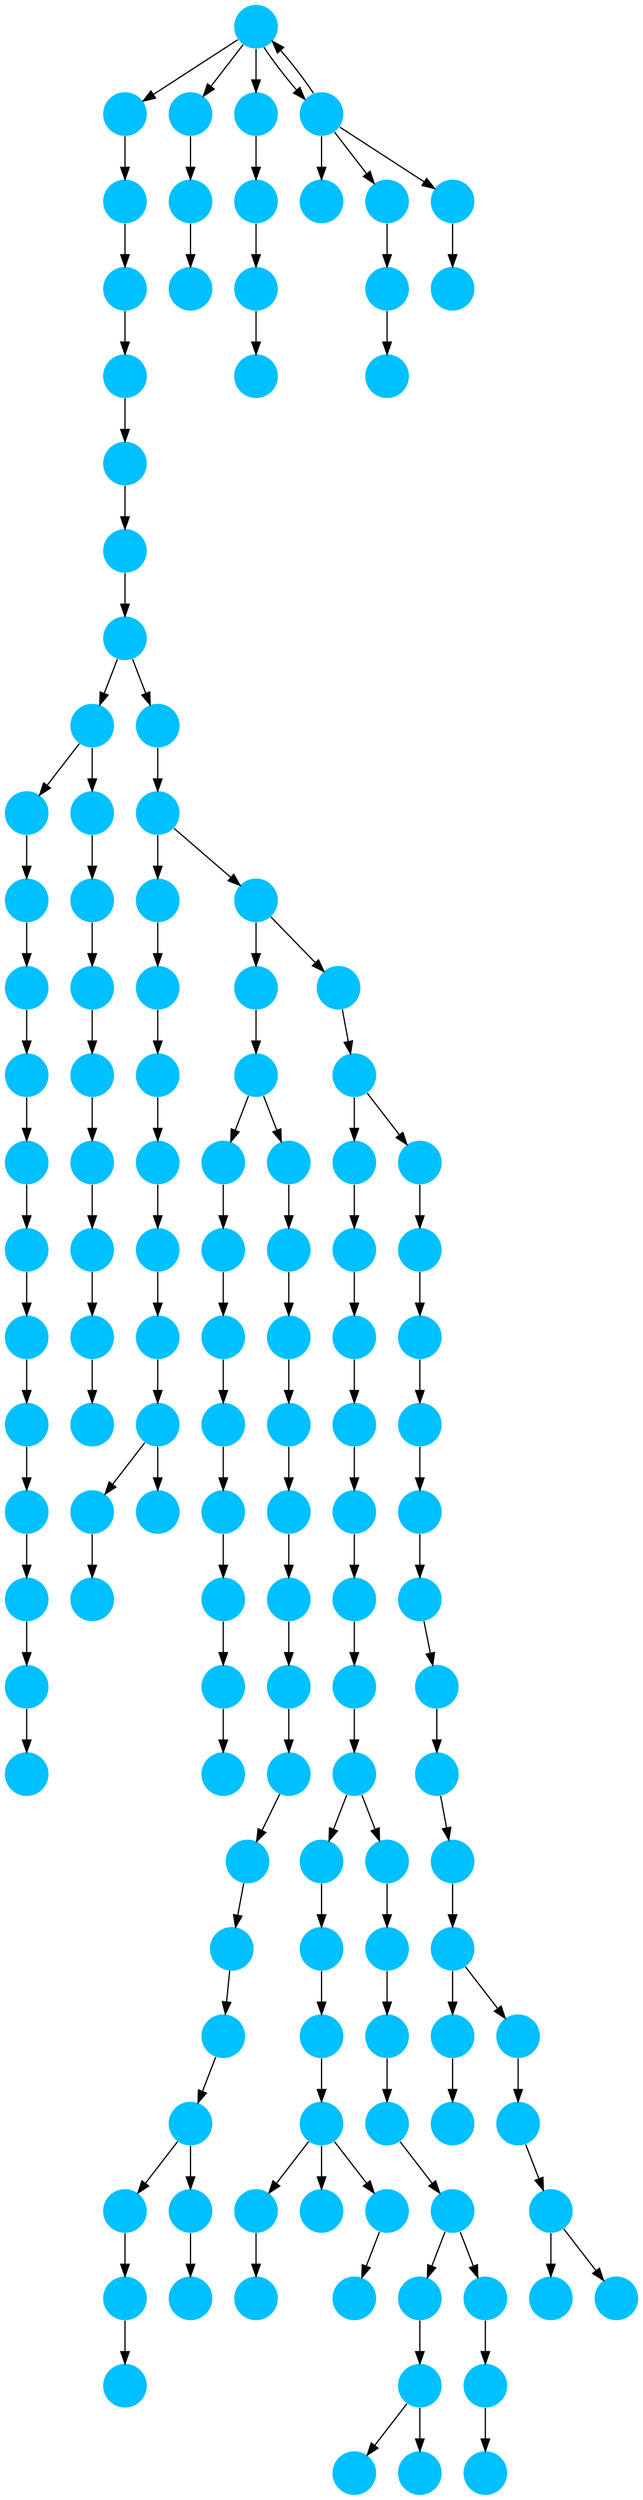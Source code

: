 digraph{
0 [tooltip = "H", penwidth = 0, style = filled, fillcolor = "#00c0ff", shape = circle, label = ""]
1 [tooltip = "H", penwidth = 0, style = filled, fillcolor = "#00c0ff", shape = circle, label = ""]
2 [tooltip = "H", penwidth = 0, style = filled, fillcolor = "#00c0ff", shape = circle, label = ""]
3 [tooltip = "H", penwidth = 0, style = filled, fillcolor = "#00c0ff", shape = circle, label = ""]
4 [tooltip = "H", penwidth = 0, style = filled, fillcolor = "#00c0ff", shape = circle, label = ""]
5 [tooltip = "H", penwidth = 0, style = filled, fillcolor = "#00c0ff", shape = circle, label = ""]
6 [tooltip = "H", penwidth = 0, style = filled, fillcolor = "#00c0ff", shape = circle, label = ""]
7 [tooltip = "H", penwidth = 0, style = filled, fillcolor = "#00c0ff", shape = circle, label = ""]
8 [tooltip = "H", penwidth = 0, style = filled, fillcolor = "#00c0ff", shape = circle, label = ""]
9 [tooltip = "H", penwidth = 0, style = filled, fillcolor = "#00c0ff", shape = circle, label = ""]
10 [tooltip = "H", penwidth = 0, style = filled, fillcolor = "#00c0ff", shape = circle, label = ""]
11 [tooltip = "H", penwidth = 0, style = filled, fillcolor = "#00c0ff", shape = circle, label = ""]
12 [tooltip = "H", penwidth = 0, style = filled, fillcolor = "#00c0ff", shape = circle, label = ""]
13 [tooltip = "H", penwidth = 0, style = filled, fillcolor = "#00c0ff", shape = circle, label = ""]
14 [tooltip = "H", penwidth = 0, style = filled, fillcolor = "#00c0ff", shape = circle, label = ""]
15 [tooltip = "H", penwidth = 0, style = filled, fillcolor = "#00c0ff", shape = circle, label = ""]
16 [tooltip = "H", penwidth = 0, style = filled, fillcolor = "#00c0ff", shape = circle, label = ""]
17 [tooltip = "H", penwidth = 0, style = filled, fillcolor = "#00c0ff", shape = circle, label = ""]
18 [tooltip = "H", penwidth = 0, style = filled, fillcolor = "#00c0ff", shape = circle, label = ""]
19 [tooltip = "H", penwidth = 0, style = filled, fillcolor = "#00c0ff", shape = circle, label = ""]
20 [tooltip = "H", penwidth = 0, style = filled, fillcolor = "#00c0ff", shape = circle, label = ""]
21 [tooltip = "H", penwidth = 0, style = filled, fillcolor = "#00c0ff", shape = circle, label = ""]
22 [tooltip = "H", penwidth = 0, style = filled, fillcolor = "#00c0ff", shape = circle, label = ""]
23 [tooltip = "H", penwidth = 0, style = filled, fillcolor = "#00c0ff", shape = circle, label = ""]
24 [tooltip = "H", penwidth = 0, style = filled, fillcolor = "#00c0ff", shape = circle, label = ""]
25 [tooltip = "H", penwidth = 0, style = filled, fillcolor = "#00c0ff", shape = circle, label = ""]
26 [tooltip = "H", penwidth = 0, style = filled, fillcolor = "#00c0ff", shape = circle, label = ""]
27 [tooltip = "H", penwidth = 0, style = filled, fillcolor = "#00c0ff", shape = circle, label = ""]
28 [tooltip = "H", penwidth = 0, style = filled, fillcolor = "#00c0ff", shape = circle, label = ""]
29 [tooltip = "H", penwidth = 0, style = filled, fillcolor = "#00c0ff", shape = circle, label = ""]
30 [tooltip = "H", penwidth = 0, style = filled, fillcolor = "#00c0ff", shape = circle, label = ""]
31 [tooltip = "H", penwidth = 0, style = filled, fillcolor = "#00c0ff", shape = circle, label = ""]
32 [tooltip = "H", penwidth = 0, style = filled, fillcolor = "#00c0ff", shape = circle, label = ""]
33 [tooltip = "H", penwidth = 0, style = filled, fillcolor = "#00c0ff", shape = circle, label = ""]
34 [tooltip = "H", penwidth = 0, style = filled, fillcolor = "#00c0ff", shape = circle, label = ""]
35 [tooltip = "H", penwidth = 0, style = filled, fillcolor = "#00c0ff", shape = circle, label = ""]
36 [tooltip = "H", penwidth = 0, style = filled, fillcolor = "#00c0ff", shape = circle, label = ""]
37 [tooltip = "H", penwidth = 0, style = filled, fillcolor = "#00c0ff", shape = circle, label = ""]
38 [tooltip = "H", penwidth = 0, style = filled, fillcolor = "#00c0ff", shape = circle, label = ""]
39 [tooltip = "H", penwidth = 0, style = filled, fillcolor = "#00c0ff", shape = circle, label = ""]
40 [tooltip = "H", penwidth = 0, style = filled, fillcolor = "#00c0ff", shape = circle, label = ""]
41 [tooltip = "H", penwidth = 0, style = filled, fillcolor = "#00c0ff", shape = circle, label = ""]
42 [tooltip = "H", penwidth = 0, style = filled, fillcolor = "#00c0ff", shape = circle, label = ""]
43 [tooltip = "H", penwidth = 0, style = filled, fillcolor = "#00c0ff", shape = circle, label = ""]
44 [tooltip = "H", penwidth = 0, style = filled, fillcolor = "#00c0ff", shape = circle, label = ""]
45 [tooltip = "H", penwidth = 0, style = filled, fillcolor = "#00c0ff", shape = circle, label = ""]
46 [tooltip = "H", penwidth = 0, style = filled, fillcolor = "#00c0ff", shape = circle, label = ""]
47 [tooltip = "H", penwidth = 0, style = filled, fillcolor = "#00c0ff", shape = circle, label = ""]
48 [tooltip = "H", penwidth = 0, style = filled, fillcolor = "#00c0ff", shape = circle, label = ""]
49 [tooltip = "H", penwidth = 0, style = filled, fillcolor = "#00c0ff", shape = circle, label = ""]
50 [tooltip = "H", penwidth = 0, style = filled, fillcolor = "#00c0ff", shape = circle, label = ""]
51 [tooltip = "H", penwidth = 0, style = filled, fillcolor = "#00c0ff", shape = circle, label = ""]
52 [tooltip = "H", penwidth = 0, style = filled, fillcolor = "#00c0ff", shape = circle, label = ""]
53 [tooltip = "H", penwidth = 0, style = filled, fillcolor = "#00c0ff", shape = circle, label = ""]
54 [tooltip = "H", penwidth = 0, style = filled, fillcolor = "#00c0ff", shape = circle, label = ""]
55 [tooltip = "H", penwidth = 0, style = filled, fillcolor = "#00c0ff", shape = circle, label = ""]
56 [tooltip = "H", penwidth = 0, style = filled, fillcolor = "#00c0ff", shape = circle, label = ""]
57 [tooltip = "H", penwidth = 0, style = filled, fillcolor = "#00c0ff", shape = circle, label = ""]
58 [tooltip = "H", penwidth = 0, style = filled, fillcolor = "#00c0ff", shape = circle, label = ""]
59 [tooltip = "H", penwidth = 0, style = filled, fillcolor = "#00c0ff", shape = circle, label = ""]
60 [tooltip = "H", penwidth = 0, style = filled, fillcolor = "#00c0ff", shape = circle, label = ""]
61 [tooltip = "H", penwidth = 0, style = filled, fillcolor = "#00c0ff", shape = circle, label = ""]
62 [tooltip = "H", penwidth = 0, style = filled, fillcolor = "#00c0ff", shape = circle, label = ""]
63 [tooltip = "H", penwidth = 0, style = filled, fillcolor = "#00c0ff", shape = circle, label = ""]
64 [tooltip = "H", penwidth = 0, style = filled, fillcolor = "#00c0ff", shape = circle, label = ""]
65 [tooltip = "H", penwidth = 0, style = filled, fillcolor = "#00c0ff", shape = circle, label = ""]
66 [tooltip = "H", penwidth = 0, style = filled, fillcolor = "#00c0ff", shape = circle, label = ""]
67 [tooltip = "H", penwidth = 0, style = filled, fillcolor = "#00c0ff", shape = circle, label = ""]
68 [tooltip = "H", penwidth = 0, style = filled, fillcolor = "#00c0ff", shape = circle, label = ""]
69 [tooltip = "H", penwidth = 0, style = filled, fillcolor = "#00c0ff", shape = circle, label = ""]
70 [tooltip = "H", penwidth = 0, style = filled, fillcolor = "#00c0ff", shape = circle, label = ""]
71 [tooltip = "H", penwidth = 0, style = filled, fillcolor = "#00c0ff", shape = circle, label = ""]
72 [tooltip = "H", penwidth = 0, style = filled, fillcolor = "#00c0ff", shape = circle, label = ""]
73 [tooltip = "H", penwidth = 0, style = filled, fillcolor = "#00c0ff", shape = circle, label = ""]
74 [tooltip = "H", penwidth = 0, style = filled, fillcolor = "#00c0ff", shape = circle, label = ""]
75 [tooltip = "H", penwidth = 0, style = filled, fillcolor = "#00c0ff", shape = circle, label = ""]
76 [tooltip = "H", penwidth = 0, style = filled, fillcolor = "#00c0ff", shape = circle, label = ""]
77 [tooltip = "H", penwidth = 0, style = filled, fillcolor = "#00c0ff", shape = circle, label = ""]
78 [tooltip = "H", penwidth = 0, style = filled, fillcolor = "#00c0ff", shape = circle, label = ""]
79 [tooltip = "H", penwidth = 0, style = filled, fillcolor = "#00c0ff", shape = circle, label = ""]
80 [tooltip = "H", penwidth = 0, style = filled, fillcolor = "#00c0ff", shape = circle, label = ""]
81 [tooltip = "H", penwidth = 0, style = filled, fillcolor = "#00c0ff", shape = circle, label = ""]
82 [tooltip = "H", penwidth = 0, style = filled, fillcolor = "#00c0ff", shape = circle, label = ""]
83 [tooltip = "H", penwidth = 0, style = filled, fillcolor = "#00c0ff", shape = circle, label = ""]
84 [tooltip = "H", penwidth = 0, style = filled, fillcolor = "#00c0ff", shape = circle, label = ""]
85 [tooltip = "H", penwidth = 0, style = filled, fillcolor = "#00c0ff", shape = circle, label = ""]
86 [tooltip = "H", penwidth = 0, style = filled, fillcolor = "#00c0ff", shape = circle, label = ""]
87 [tooltip = "H", penwidth = 0, style = filled, fillcolor = "#00c0ff", shape = circle, label = ""]
88 [tooltip = "H", penwidth = 0, style = filled, fillcolor = "#00c0ff", shape = circle, label = ""]
89 [tooltip = "H", penwidth = 0, style = filled, fillcolor = "#00c0ff", shape = circle, label = ""]
90 [tooltip = "H", penwidth = 0, style = filled, fillcolor = "#00c0ff", shape = circle, label = ""]
91 [tooltip = "H", penwidth = 0, style = filled, fillcolor = "#00c0ff", shape = circle, label = ""]
92 [tooltip = "H", penwidth = 0, style = filled, fillcolor = "#00c0ff", shape = circle, label = ""]
93 [tooltip = "H", penwidth = 0, style = filled, fillcolor = "#00c0ff", shape = circle, label = ""]
94 [tooltip = "H", penwidth = 0, style = filled, fillcolor = "#00c0ff", shape = circle, label = ""]
95 [tooltip = "H", penwidth = 0, style = filled, fillcolor = "#00c0ff", shape = circle, label = ""]
96 [tooltip = "H", penwidth = 0, style = filled, fillcolor = "#00c0ff", shape = circle, label = ""]
97 [tooltip = "H", penwidth = 0, style = filled, fillcolor = "#00c0ff", shape = circle, label = ""]
98 [tooltip = "H", penwidth = 0, style = filled, fillcolor = "#00c0ff", shape = circle, label = ""]
99 [tooltip = "H", penwidth = 0, style = filled, fillcolor = "#00c0ff", shape = circle, label = ""]
100 [tooltip = "H", penwidth = 0, style = filled, fillcolor = "#00c0ff", shape = circle, label = ""]
101 [tooltip = "H", penwidth = 0, style = filled, fillcolor = "#00c0ff", shape = circle, label = ""]
102 [tooltip = "H", penwidth = 0, style = filled, fillcolor = "#00c0ff", shape = circle, label = ""]
103 [tooltip = "H", penwidth = 0, style = filled, fillcolor = "#00c0ff", shape = circle, label = ""]
104 [tooltip = "H", penwidth = 0, style = filled, fillcolor = "#00c0ff", shape = circle, label = ""]
105 [tooltip = "H", penwidth = 0, style = filled, fillcolor = "#00c0ff", shape = circle, label = ""]
106 [tooltip = "H", penwidth = 0, style = filled, fillcolor = "#00c0ff", shape = circle, label = ""]
107 [tooltip = "H", penwidth = 0, style = filled, fillcolor = "#00c0ff", shape = circle, label = ""]
108 [tooltip = "H", penwidth = 0, style = filled, fillcolor = "#00c0ff", shape = circle, label = ""]
109 [tooltip = "H", penwidth = 0, style = filled, fillcolor = "#00c0ff", shape = circle, label = ""]
110 [tooltip = "H", penwidth = 0, style = filled, fillcolor = "#00c0ff", shape = circle, label = ""]
111 [tooltip = "H", penwidth = 0, style = filled, fillcolor = "#00c0ff", shape = circle, label = ""]
112 [tooltip = "H", penwidth = 0, style = filled, fillcolor = "#00c0ff", shape = circle, label = ""]
113 [tooltip = "H", penwidth = 0, style = filled, fillcolor = "#00c0ff", shape = circle, label = ""]
114 [tooltip = "H", penwidth = 0, style = filled, fillcolor = "#00c0ff", shape = circle, label = ""]
115 [tooltip = "H", penwidth = 0, style = filled, fillcolor = "#00c0ff", shape = circle, label = ""]
116 [tooltip = "H", penwidth = 0, style = filled, fillcolor = "#00c0ff", shape = circle, label = ""]
117 [tooltip = "H", penwidth = 0, style = filled, fillcolor = "#00c0ff", shape = circle, label = ""]
118 [tooltip = "H", penwidth = 0, style = filled, fillcolor = "#00c0ff", shape = circle, label = ""]
119 [tooltip = "H", penwidth = 0, style = filled, fillcolor = "#00c0ff", shape = circle, label = ""]
120 [tooltip = "H", penwidth = 0, style = filled, fillcolor = "#00c0ff", shape = circle, label = ""]
121 [tooltip = "H", penwidth = 0, style = filled, fillcolor = "#00c0ff", shape = circle, label = ""]
122 [tooltip = "H", penwidth = 0, style = filled, fillcolor = "#00c0ff", shape = circle, label = ""]
123 [tooltip = "H", penwidth = 0, style = filled, fillcolor = "#00c0ff", shape = circle, label = ""]
124 [tooltip = "H", penwidth = 0, style = filled, fillcolor = "#00c0ff", shape = circle, label = ""]
125 [tooltip = "H", penwidth = 0, style = filled, fillcolor = "#00c0ff", shape = circle, label = ""]
126 [tooltip = "H", penwidth = 0, style = filled, fillcolor = "#00c0ff", shape = circle, label = ""]
127 [tooltip = "H", penwidth = 0, style = filled, fillcolor = "#00c0ff", shape = circle, label = ""]
128 [tooltip = "H", penwidth = 0, style = filled, fillcolor = "#00c0ff", shape = circle, label = ""]
129 [tooltip = "H", penwidth = 0, style = filled, fillcolor = "#00c0ff", shape = circle, label = ""]
130 [tooltip = "H", penwidth = 0, style = filled, fillcolor = "#00c0ff", shape = circle, label = ""]
60 -> 69
92 -> 93
47 -> 35
36 -> 17
87 -> 89
18 -> 49
117 -> 112
128 -> 105
45 -> 128
43 -> 42
25 -> 43
39 -> 32
4 -> 19
38 -> 15
7 -> 6
104 -> 106
58 -> 63
81 -> 88
19 -> 3
42 -> 26
40 -> 38
110 -> 104
74 -> 73
29 -> 30
77 -> 79
0 -> 45
14 -> 24
62 -> 54
72 -> 50
124 -> 122
63 -> 117
107 -> 108
124 -> 101
72 -> 67
71 -> 64
44 -> 14
17 -> 39
30 -> 18
103 -> 102
97 -> 74
61 -> 97
67 -> 51
48 -> 47
72 -> 60
53 -> 70
2 -> 37
49 -> 121
15 -> 13
31 -> 40
78 -> 90
54 -> 71
85 -> 80
68 -> 62
82 -> 87
37 -> 9
59 -> 65
41 -> 1
86 -> 91
41 -> 22
109 -> 103
116 -> 109
31 -> 11
90 -> 85
62 -> 58
105 -> 110
118 -> 120
46 -> 36
34 -> 29
23 -> 34
91 -> 83
1 -> 0
75 -> 76
121 -> 119
0 -> 129
127 -> 75
103 -> 111
121 -> 118
69 -> 56
70 -> 55
6 -> 27
64 -> 124
101 -> 100
66 -> 126
27 -> 48
98 -> 99
106 -> 107
5 -> 23
10 -> 68
115 -> 114
26 -> 20
83 -> 78
112 -> 116
84 -> 82
8 -> 16
89 -> 86
96 -> 92
92 -> 95
13 -> 2
124 -> 125
116 -> 115
47 -> 4
28 -> 61
57 -> 98
50 -> 72
21 -> 7
80 -> 77
94 -> 96
16 -> 127
130 -> 84
114 -> 113
72 -> 52
50 -> 53
22 -> 31
129 -> 130
33 -> 21
20 -> 57
97 -> 94
12 -> 44
9 -> 28
24 -> 10
65 -> 66
4 -> 25
11 -> 12
50 -> 33
125 -> 123
5 -> 41
50 -> 59
85 -> 81
32 -> 8
3 -> 46
35 -> 5
}
